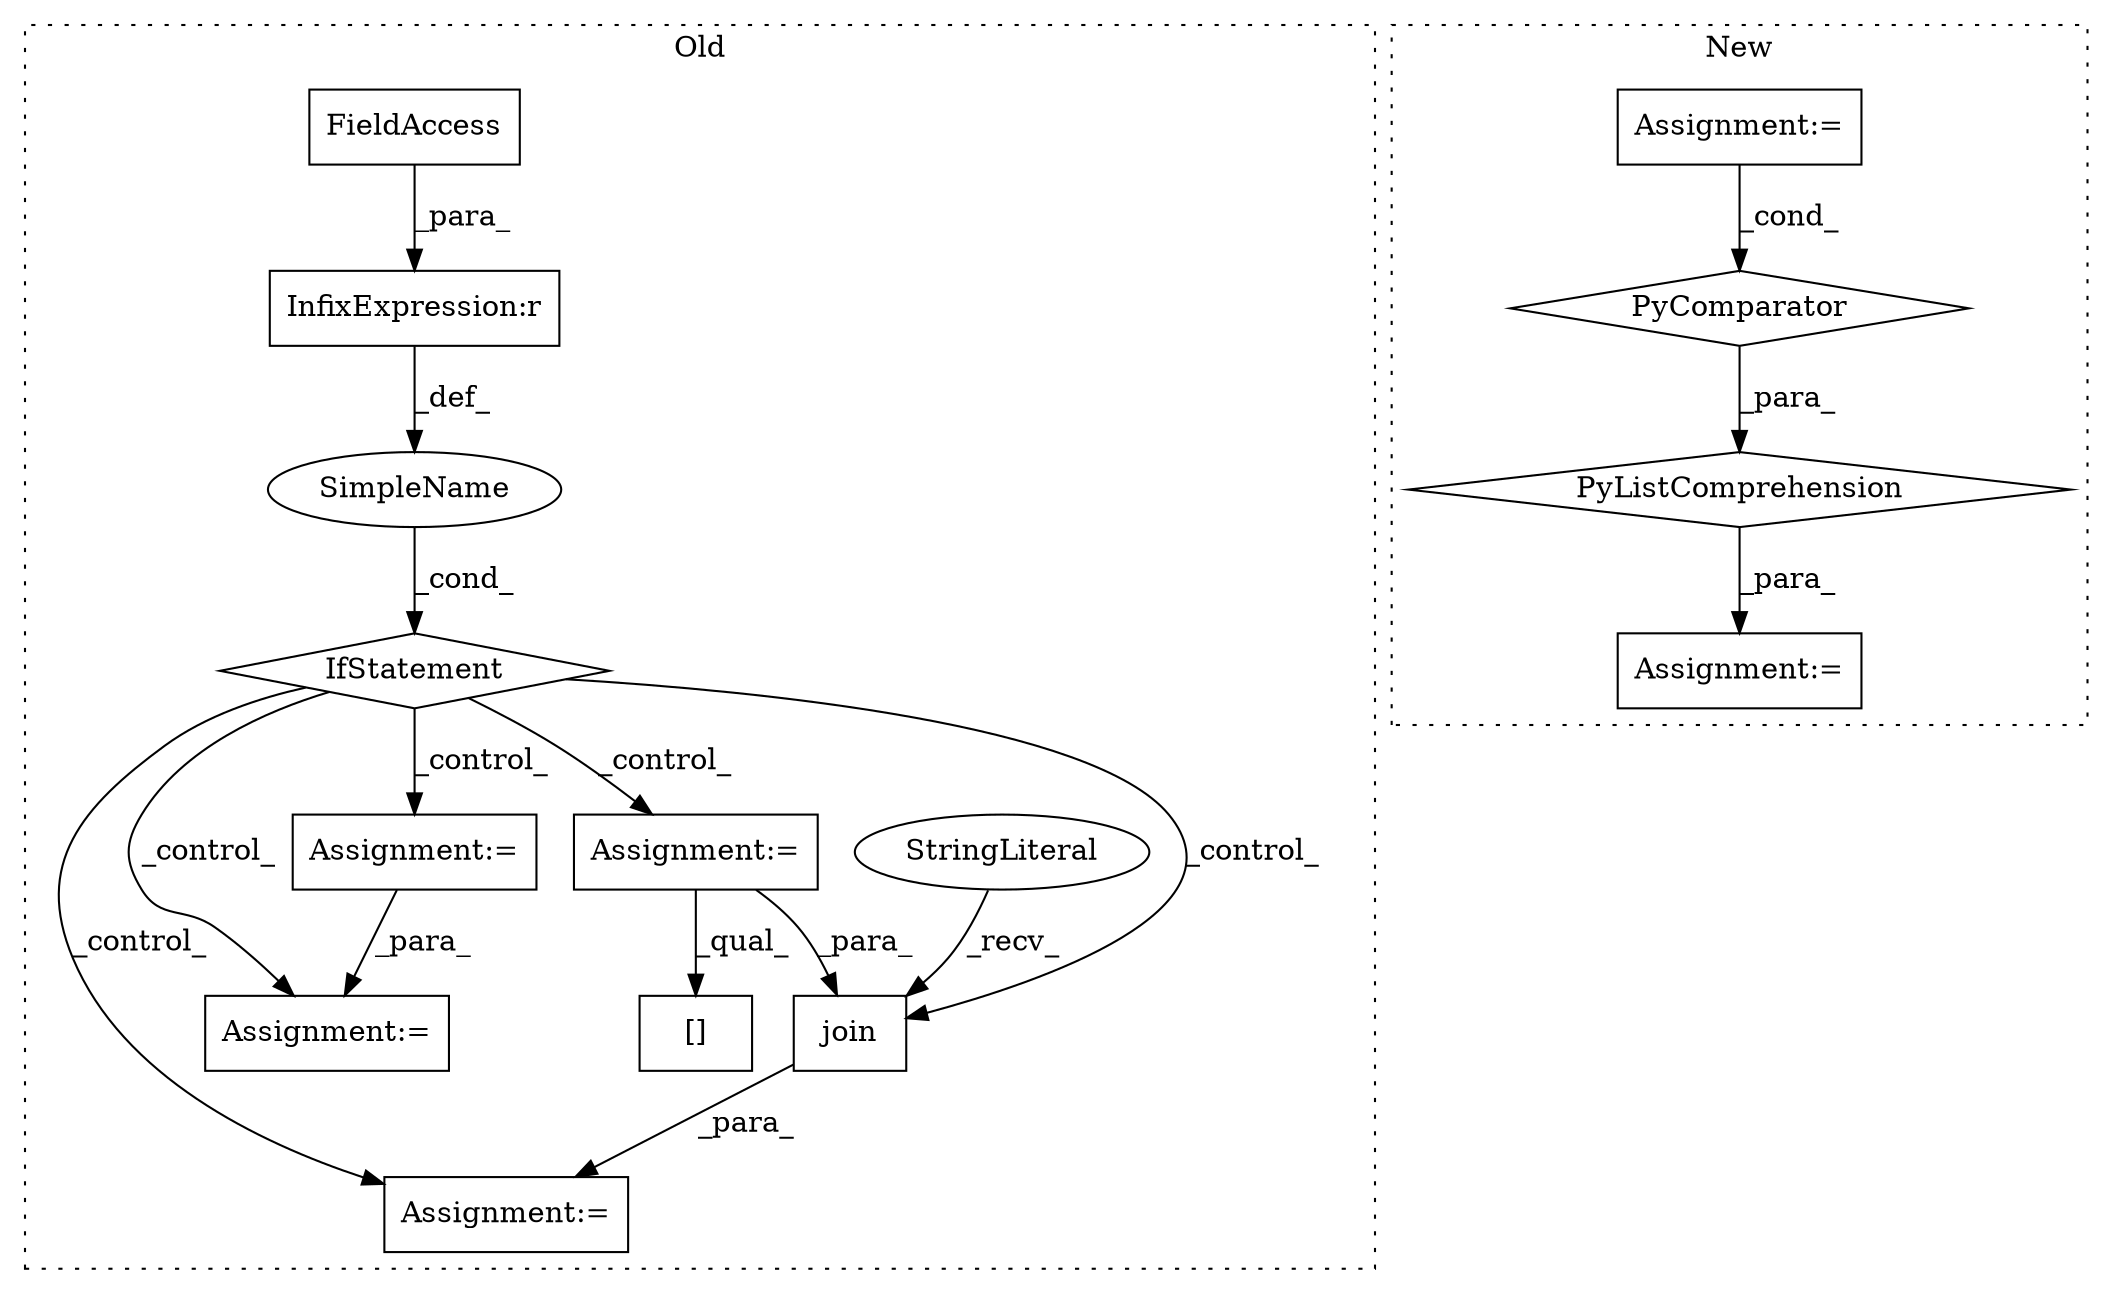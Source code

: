 digraph G {
subgraph cluster0 {
1 [label="join" a="32" s="732,744" l="5,1" shape="box"];
4 [label="StringLiteral" a="45" s="728" l="3" shape="ellipse"];
7 [label="Assignment:=" a="7" s="727" l="1" shape="box"];
8 [label="SimpleName" a="42" s="" l="" shape="ellipse"];
9 [label="IfStatement" a="25" s="487,533" l="4,3" shape="diamond"];
10 [label="Assignment:=" a="7" s="778" l="16" shape="box"];
11 [label="InfixExpression:r" a="27" s="507" l="11" shape="box"];
12 [label="Assignment:=" a="7" s="661" l="47" shape="box"];
13 [label="FieldAccess" a="22" s="491" l="16" shape="box"];
14 [label="Assignment:=" a="7" s="891" l="47" shape="box"];
15 [label="[]" a="2" s="569,587" l="17,1" shape="box"];
label = "Old";
style="dotted";
}
subgraph cluster1 {
2 [label="PyComparator" a="113" s="619" l="24" shape="diamond"];
3 [label="Assignment:=" a="7" s="477" l="1" shape="box"];
5 [label="PyListComprehension" a="109" s="539" l="112" shape="diamond"];
6 [label="Assignment:=" a="7" s="527" l="12" shape="box"];
label = "New";
style="dotted";
}
1 -> 7 [label="_para_"];
2 -> 5 [label="_para_"];
3 -> 2 [label="_cond_"];
4 -> 1 [label="_recv_"];
5 -> 6 [label="_para_"];
8 -> 9 [label="_cond_"];
9 -> 12 [label="_control_"];
9 -> 10 [label="_control_"];
9 -> 1 [label="_control_"];
9 -> 14 [label="_control_"];
9 -> 7 [label="_control_"];
11 -> 8 [label="_def_"];
12 -> 15 [label="_qual_"];
12 -> 1 [label="_para_"];
13 -> 11 [label="_para_"];
14 -> 10 [label="_para_"];
}